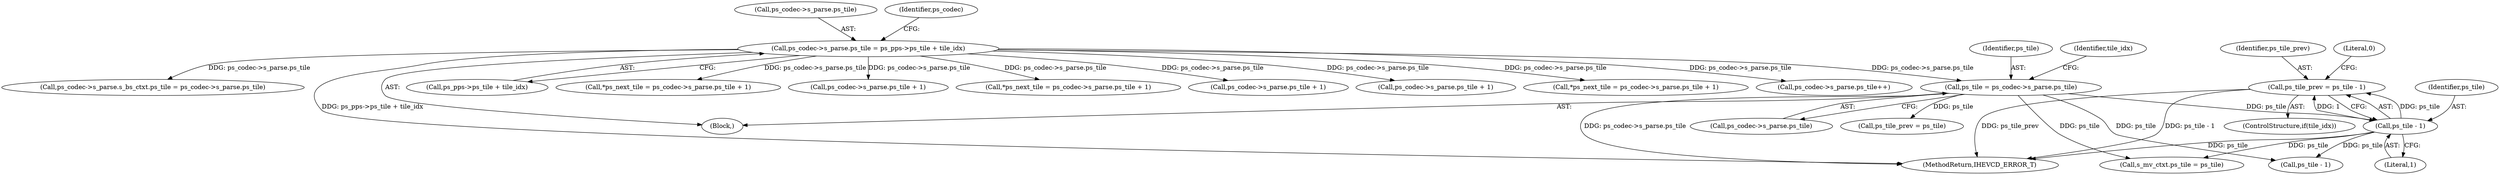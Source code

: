 digraph "0_Android_2b9fb0c2074d370a254b35e2489de2d94943578d@pointer" {
"1000413" [label="(Call,ps_tile_prev = ps_tile - 1)"];
"1000415" [label="(Call,ps_tile - 1)"];
"1000404" [label="(Call,ps_tile = ps_codec->s_parse.ps_tile)"];
"1000386" [label="(Call,ps_codec->s_parse.ps_tile = ps_pps->ps_tile + tile_idx)"];
"1000424" [label="(Literal,0)"];
"1000404" [label="(Call,ps_tile = ps_codec->s_parse.ps_tile)"];
"1002411" [label="(Call,ps_codec->s_parse.ps_tile + 1)"];
"1001205" [label="(Call,ps_tile - 1)"];
"1000417" [label="(Literal,1)"];
"1003021" [label="(Call,s_mv_ctxt.ps_tile = ps_tile)"];
"1000412" [label="(Identifier,tile_idx)"];
"1000387" [label="(Call,ps_codec->s_parse.ps_tile)"];
"1002544" [label="(Call,ps_codec->s_parse.ps_tile + 1)"];
"1000405" [label="(Identifier,ps_tile)"];
"1000386" [label="(Call,ps_codec->s_parse.ps_tile = ps_pps->ps_tile + tile_idx)"];
"1002409" [label="(Call,*ps_next_tile = ps_codec->s_parse.ps_tile + 1)"];
"1000411" [label="(ControlStructure,if(tile_idx))"];
"1004201" [label="(Call,ps_codec->s_parse.ps_tile++)"];
"1000406" [label="(Call,ps_codec->s_parse.ps_tile)"];
"1000415" [label="(Call,ps_tile - 1)"];
"1000413" [label="(Call,ps_tile_prev = ps_tile - 1)"];
"1003806" [label="(Call,ps_codec->s_parse.s_bs_ctxt.ps_tile = ps_codec->s_parse.ps_tile)"];
"1000187" [label="(Block,)"];
"1000414" [label="(Identifier,ps_tile_prev)"];
"1004845" [label="(MethodReturn,IHEVCD_ERROR_T)"];
"1000392" [label="(Call,ps_pps->ps_tile + tile_idx)"];
"1000419" [label="(Call,ps_tile_prev = ps_tile)"];
"1002246" [label="(Call,*ps_next_tile = ps_codec->s_parse.ps_tile + 1)"];
"1002248" [label="(Call,ps_codec->s_parse.ps_tile + 1)"];
"1002542" [label="(Call,*ps_next_tile = ps_codec->s_parse.ps_tile + 1)"];
"1000416" [label="(Identifier,ps_tile)"];
"1000400" [label="(Identifier,ps_codec)"];
"1000413" -> "1000411"  [label="AST: "];
"1000413" -> "1000415"  [label="CFG: "];
"1000414" -> "1000413"  [label="AST: "];
"1000415" -> "1000413"  [label="AST: "];
"1000424" -> "1000413"  [label="CFG: "];
"1000413" -> "1004845"  [label="DDG: ps_tile_prev"];
"1000413" -> "1004845"  [label="DDG: ps_tile - 1"];
"1000415" -> "1000413"  [label="DDG: ps_tile"];
"1000415" -> "1000413"  [label="DDG: 1"];
"1000415" -> "1000417"  [label="CFG: "];
"1000416" -> "1000415"  [label="AST: "];
"1000417" -> "1000415"  [label="AST: "];
"1000415" -> "1004845"  [label="DDG: ps_tile"];
"1000404" -> "1000415"  [label="DDG: ps_tile"];
"1000415" -> "1001205"  [label="DDG: ps_tile"];
"1000415" -> "1003021"  [label="DDG: ps_tile"];
"1000404" -> "1000187"  [label="AST: "];
"1000404" -> "1000406"  [label="CFG: "];
"1000405" -> "1000404"  [label="AST: "];
"1000406" -> "1000404"  [label="AST: "];
"1000412" -> "1000404"  [label="CFG: "];
"1000404" -> "1004845"  [label="DDG: ps_codec->s_parse.ps_tile"];
"1000386" -> "1000404"  [label="DDG: ps_codec->s_parse.ps_tile"];
"1000404" -> "1000419"  [label="DDG: ps_tile"];
"1000404" -> "1001205"  [label="DDG: ps_tile"];
"1000404" -> "1003021"  [label="DDG: ps_tile"];
"1000386" -> "1000187"  [label="AST: "];
"1000386" -> "1000392"  [label="CFG: "];
"1000387" -> "1000386"  [label="AST: "];
"1000392" -> "1000386"  [label="AST: "];
"1000400" -> "1000386"  [label="CFG: "];
"1000386" -> "1004845"  [label="DDG: ps_pps->ps_tile + tile_idx"];
"1000386" -> "1002246"  [label="DDG: ps_codec->s_parse.ps_tile"];
"1000386" -> "1002248"  [label="DDG: ps_codec->s_parse.ps_tile"];
"1000386" -> "1002409"  [label="DDG: ps_codec->s_parse.ps_tile"];
"1000386" -> "1002411"  [label="DDG: ps_codec->s_parse.ps_tile"];
"1000386" -> "1002542"  [label="DDG: ps_codec->s_parse.ps_tile"];
"1000386" -> "1002544"  [label="DDG: ps_codec->s_parse.ps_tile"];
"1000386" -> "1003806"  [label="DDG: ps_codec->s_parse.ps_tile"];
"1000386" -> "1004201"  [label="DDG: ps_codec->s_parse.ps_tile"];
}

